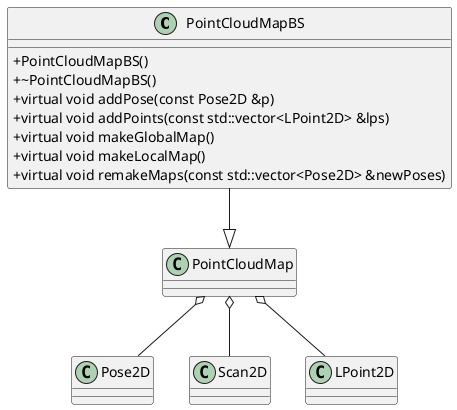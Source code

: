 @startuml

skinparam classAttributeIconSize 0

class PointCloudMapBS{
    + PointCloudMapBS()
    + ~PointCloudMapBS()
    + virtual void addPose(const Pose2D &p)
    + virtual void addPoints(const std::vector<LPoint2D> &lps)
    + virtual void makeGlobalMap()
    + virtual void makeLocalMap()
    + virtual void remakeMaps(const std::vector<Pose2D> &newPoses)
}

PointCloudMapBS --|> PointCloudMap
PointCloudMap o-- Pose2D
PointCloudMap o-- Scan2D
PointCloudMap o-- LPoint2D

@enduml